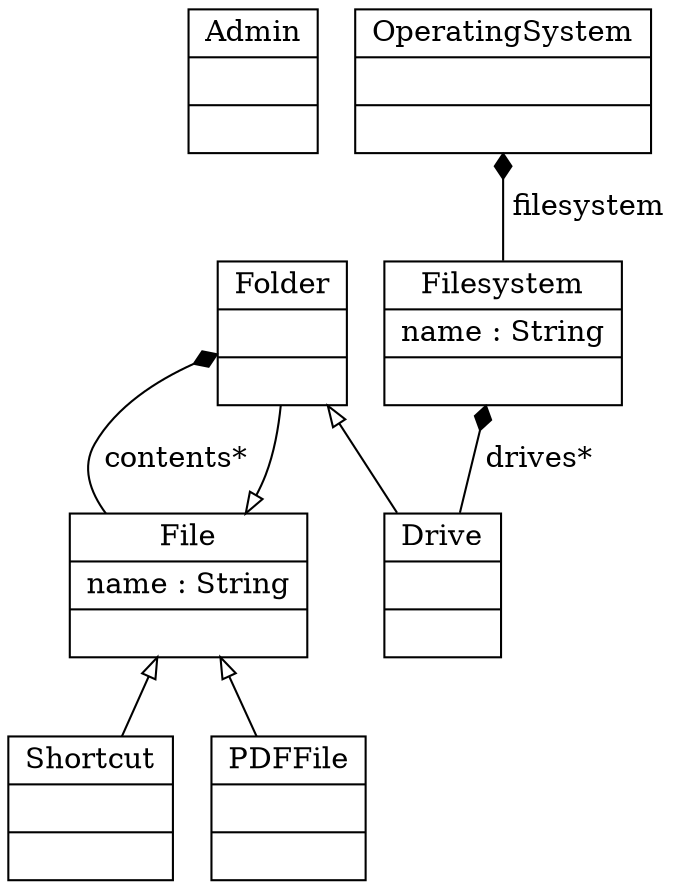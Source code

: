 digraph G {
	node[shape=record]
	edge[dir=back, arrowtail=empty]
	 
	Admin[label="{Admin||}"]
	Filesystem[label = "{Filesystem|name : String|}"]
	Folder[label = "{Folder||}"]
	File->Folder [name="e1"]
	Drive[label = "{Drive||}"]
	Folder->Drive [name="e2"]
	OperatingSystem[label = "{OperatingSystem||}"]
	File[label = "{File|name : String|}"]
	Shortcut[label = "{Shortcut||}"]
	File->Shortcut [name="e3"]
	
	Filesystem->Drive[label=" drives* ",arrowtail=diamond, name="e4"];
	Folder->File[label=" contents* ",arrowtail=diamond, name="e5"];
	OperatingSystem->Filesystem[label=" filesystem ",arrowtail=diamond, name="e6"];	
	PDFFile[label = "{PDFFile||}"]
	File->PDFFile [name="e7"]
	
}
